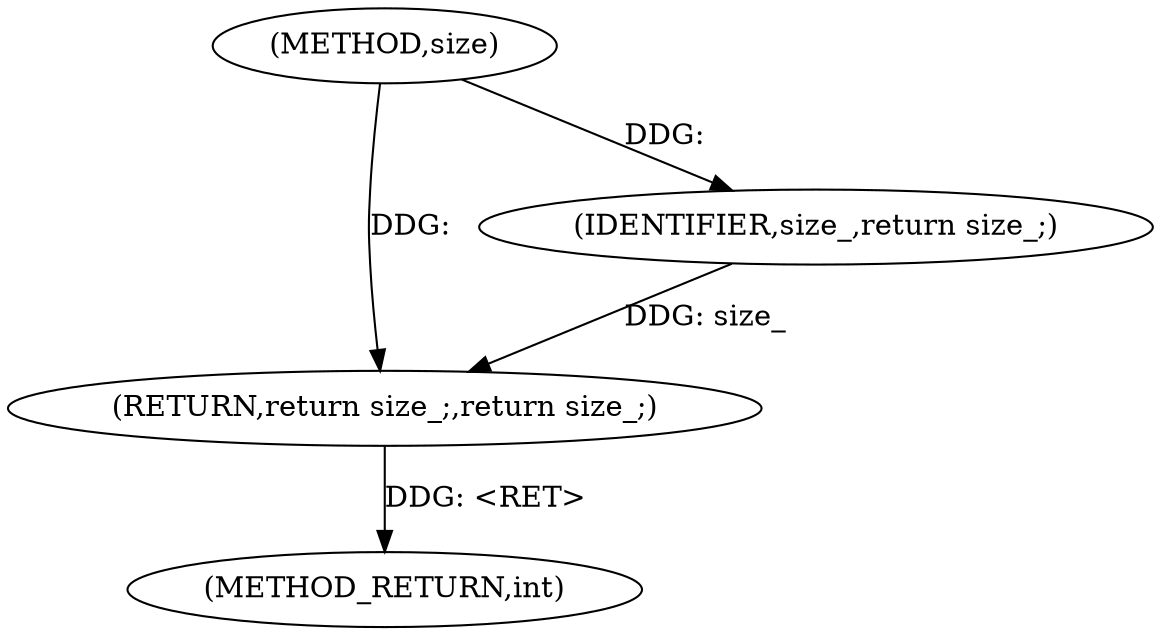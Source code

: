 digraph "size" {  
"1000230" [label = "(METHOD,size)" ]
"1000234" [label = "(METHOD_RETURN,int)" ]
"1000232" [label = "(RETURN,return size_;,return size_;)" ]
"1000233" [label = "(IDENTIFIER,size_,return size_;)" ]
  "1000232" -> "1000234"  [ label = "DDG: <RET>"] 
  "1000233" -> "1000232"  [ label = "DDG: size_"] 
  "1000230" -> "1000232"  [ label = "DDG: "] 
  "1000230" -> "1000233"  [ label = "DDG: "] 
}
